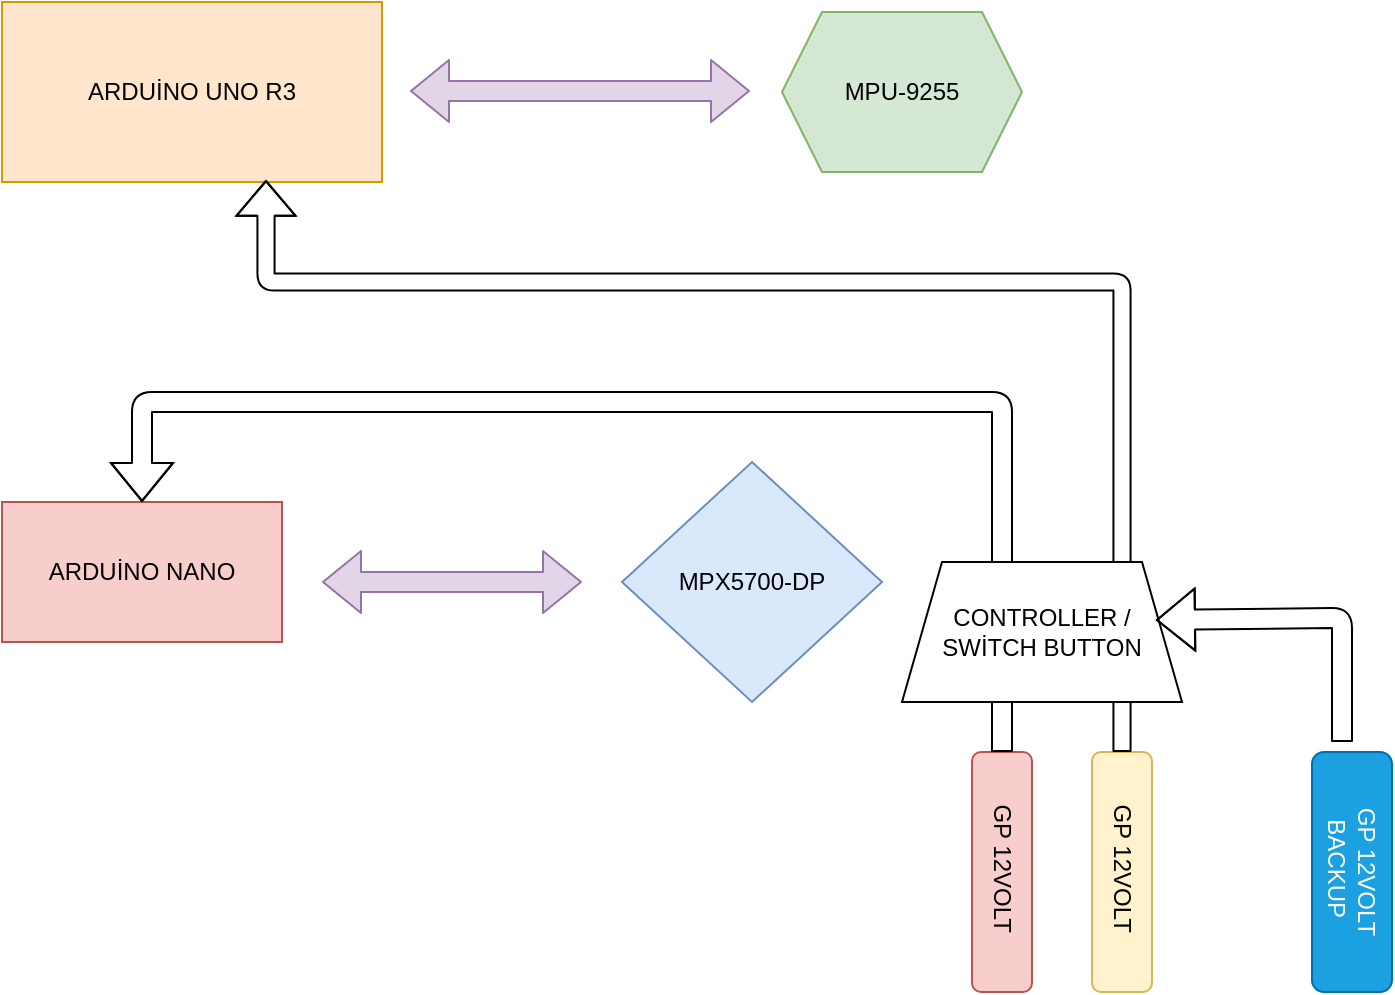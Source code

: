 <mxfile version="14.0.1" type="github">
  <diagram id="C5RBs43oDa-KdzZeNtuy" name="Page-1">
    <mxGraphModel dx="1426" dy="699" grid="1" gridSize="10" guides="1" tooltips="1" connect="1" arrows="1" fold="1" page="1" pageScale="1" pageWidth="1169" pageHeight="827" math="0" shadow="0">
      <root>
        <mxCell id="WIyWlLk6GJQsqaUBKTNV-0" />
        <mxCell id="WIyWlLk6GJQsqaUBKTNV-1" parent="WIyWlLk6GJQsqaUBKTNV-0" />
        <mxCell id="Exdp0D_Jqlo79DNGX629-0" value="ARDUİNO UNO R3&lt;br&gt;" style="rounded=0;whiteSpace=wrap;html=1;align=center;fillColor=#ffe6cc;strokeColor=#d79b00;" vertex="1" parent="WIyWlLk6GJQsqaUBKTNV-1">
          <mxGeometry x="40" y="90" width="190" height="90" as="geometry" />
        </mxCell>
        <mxCell id="Exdp0D_Jqlo79DNGX629-1" value="" style="shape=flexArrow;endArrow=classic;startArrow=classic;html=1;fillColor=#e1d5e7;strokeColor=#9673a6;" edge="1" parent="WIyWlLk6GJQsqaUBKTNV-1">
          <mxGeometry width="50" height="50" relative="1" as="geometry">
            <mxPoint x="244" y="134.5" as="sourcePoint" />
            <mxPoint x="414" y="134.5" as="targetPoint" />
          </mxGeometry>
        </mxCell>
        <mxCell id="Exdp0D_Jqlo79DNGX629-2" value="MPU-9255" style="shape=hexagon;perimeter=hexagonPerimeter2;whiteSpace=wrap;html=1;fixedSize=1;fillColor=#d5e8d4;strokeColor=#82b366;" vertex="1" parent="WIyWlLk6GJQsqaUBKTNV-1">
          <mxGeometry x="430" y="95" width="120" height="80" as="geometry" />
        </mxCell>
        <mxCell id="Exdp0D_Jqlo79DNGX629-3" value="ARDUİNO NANO" style="rounded=0;whiteSpace=wrap;html=1;fillColor=#f8cecc;strokeColor=#b85450;" vertex="1" parent="WIyWlLk6GJQsqaUBKTNV-1">
          <mxGeometry x="40" y="340" width="140" height="70" as="geometry" />
        </mxCell>
        <mxCell id="Exdp0D_Jqlo79DNGX629-4" value="" style="shape=flexArrow;endArrow=classic;startArrow=classic;html=1;fillColor=#e1d5e7;strokeColor=#9673a6;" edge="1" parent="WIyWlLk6GJQsqaUBKTNV-1">
          <mxGeometry width="50" height="50" relative="1" as="geometry">
            <mxPoint x="200" y="380" as="sourcePoint" />
            <mxPoint x="330" y="380" as="targetPoint" />
          </mxGeometry>
        </mxCell>
        <mxCell id="Exdp0D_Jqlo79DNGX629-5" value="MPX5700-DP" style="rhombus;whiteSpace=wrap;html=1;fillColor=#dae8fc;strokeColor=#6c8ebf;" vertex="1" parent="WIyWlLk6GJQsqaUBKTNV-1">
          <mxGeometry x="350" y="320" width="130" height="120" as="geometry" />
        </mxCell>
        <mxCell id="Exdp0D_Jqlo79DNGX629-6" value="GP 12VOLT&amp;nbsp;" style="rounded=1;whiteSpace=wrap;html=1;rotation=90;fillColor=#f8cecc;strokeColor=#b85450;" vertex="1" parent="WIyWlLk6GJQsqaUBKTNV-1">
          <mxGeometry x="480" y="510" width="120" height="30" as="geometry" />
        </mxCell>
        <mxCell id="Exdp0D_Jqlo79DNGX629-7" value="GP 12VOLT BACKUP&amp;nbsp;" style="rounded=1;whiteSpace=wrap;html=1;rotation=90;fillColor=#1ba1e2;strokeColor=#006EAF;fontColor=#ffffff;" vertex="1" parent="WIyWlLk6GJQsqaUBKTNV-1">
          <mxGeometry x="655" y="505" width="120" height="40" as="geometry" />
        </mxCell>
        <mxCell id="Exdp0D_Jqlo79DNGX629-8" value="GP 12VOLT&amp;nbsp;" style="rounded=1;whiteSpace=wrap;html=1;rotation=90;fillColor=#fff2cc;strokeColor=#d6b656;" vertex="1" parent="WIyWlLk6GJQsqaUBKTNV-1">
          <mxGeometry x="540" y="510" width="120" height="30" as="geometry" />
        </mxCell>
        <mxCell id="Exdp0D_Jqlo79DNGX629-10" value="" style="shape=flexArrow;endArrow=classic;html=1;entryX=0.5;entryY=0;entryDx=0;entryDy=0;exitX=0;exitY=0.5;exitDx=0;exitDy=0;" edge="1" parent="WIyWlLk6GJQsqaUBKTNV-1" source="Exdp0D_Jqlo79DNGX629-6" target="Exdp0D_Jqlo79DNGX629-3">
          <mxGeometry width="50" height="50" relative="1" as="geometry">
            <mxPoint x="540" y="375" as="sourcePoint" />
            <mxPoint x="110" y="290" as="targetPoint" />
            <Array as="points">
              <mxPoint x="540" y="290" />
              <mxPoint x="110" y="290" />
            </Array>
          </mxGeometry>
        </mxCell>
        <mxCell id="Exdp0D_Jqlo79DNGX629-11" value="" style="shape=flexArrow;endArrow=classic;html=1;width=8.571;endSize=5.474;exitX=0;exitY=0.5;exitDx=0;exitDy=0;" edge="1" parent="WIyWlLk6GJQsqaUBKTNV-1" source="Exdp0D_Jqlo79DNGX629-8">
          <mxGeometry width="50" height="50" relative="1" as="geometry">
            <mxPoint x="600" y="380" as="sourcePoint" />
            <mxPoint x="172" y="179" as="targetPoint" />
            <Array as="points">
              <mxPoint x="600" y="230" />
              <mxPoint x="172" y="230" />
            </Array>
          </mxGeometry>
        </mxCell>
        <mxCell id="Exdp0D_Jqlo79DNGX629-12" value="CONTROLLER /&lt;br&gt;SWİTCH BUTTON" style="shape=trapezoid;perimeter=trapezoidPerimeter;whiteSpace=wrap;html=1;fixedSize=1;" vertex="1" parent="WIyWlLk6GJQsqaUBKTNV-1">
          <mxGeometry x="490" y="370" width="140" height="70" as="geometry" />
        </mxCell>
        <mxCell id="Exdp0D_Jqlo79DNGX629-14" value="" style="shape=flexArrow;endArrow=classic;html=1;entryX=0.907;entryY=0.414;entryDx=0;entryDy=0;entryPerimeter=0;" edge="1" parent="WIyWlLk6GJQsqaUBKTNV-1" target="Exdp0D_Jqlo79DNGX629-12">
          <mxGeometry width="50" height="50" relative="1" as="geometry">
            <mxPoint x="710" y="460" as="sourcePoint" />
            <mxPoint x="710" y="390" as="targetPoint" />
            <Array as="points">
              <mxPoint x="710" y="398" />
            </Array>
          </mxGeometry>
        </mxCell>
      </root>
    </mxGraphModel>
  </diagram>
</mxfile>

